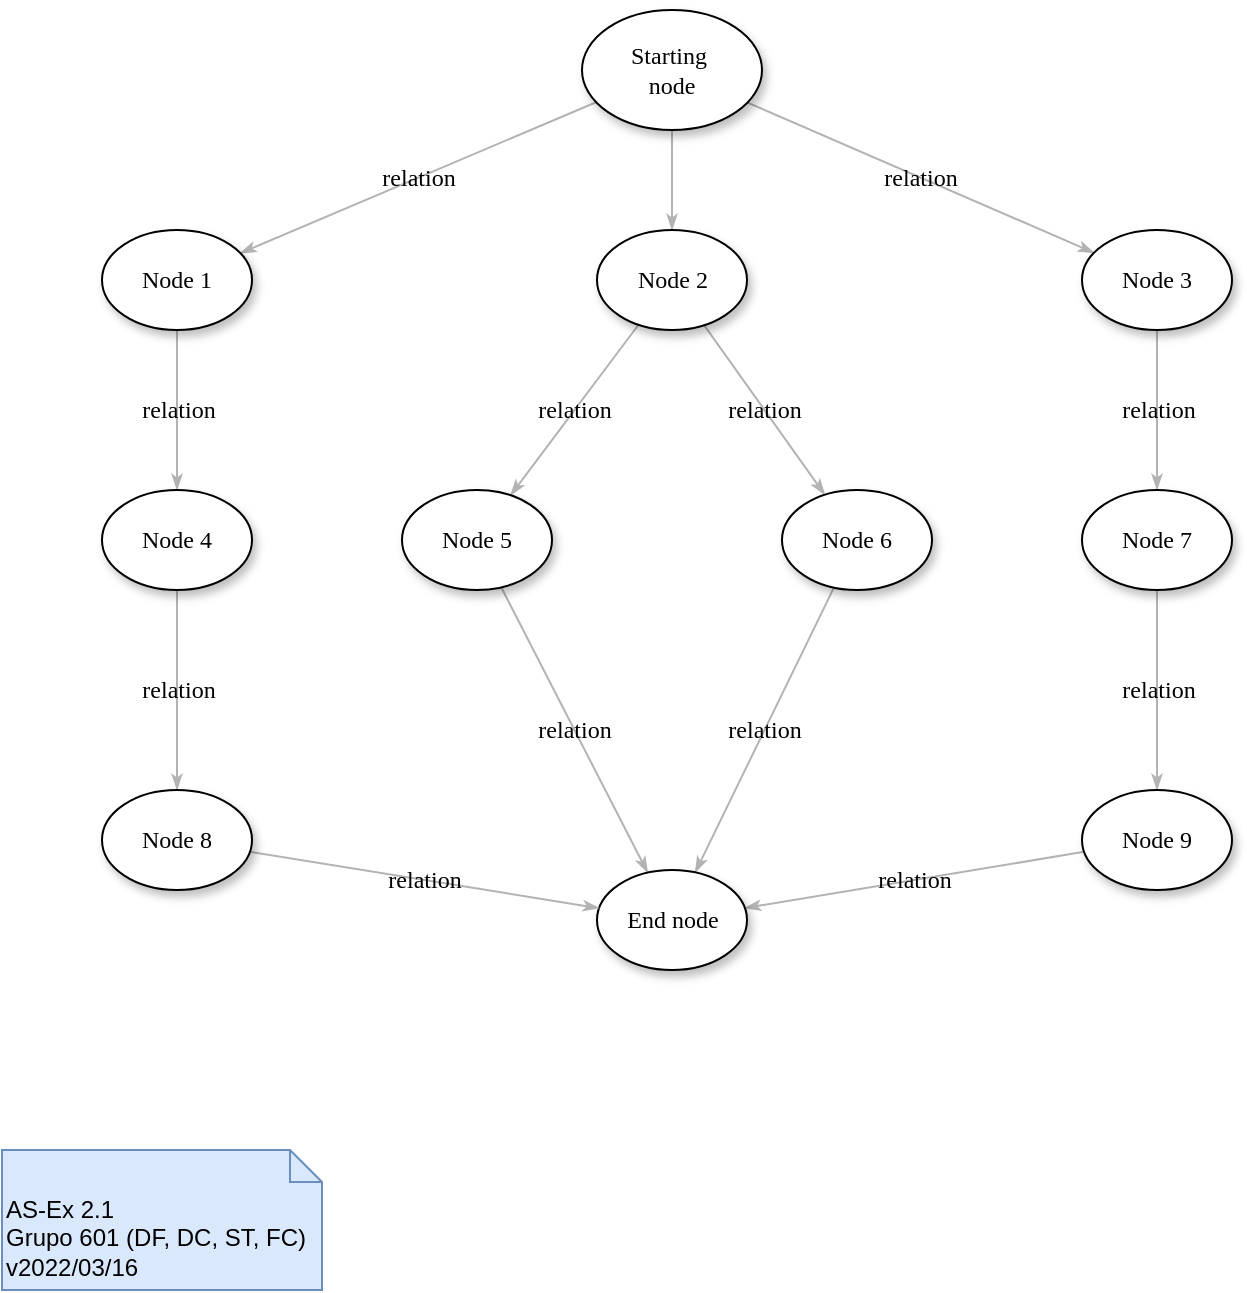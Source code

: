 <mxfile version="16.5.1" type="device" pages="3"><diagram name="2.1" id="42789a77-a242-8287-6e28-9cd8cfd52e62"><mxGraphModel dx="1102" dy="857" grid="1" gridSize="10" guides="1" tooltips="1" connect="1" arrows="1" fold="1" page="1" pageScale="1" pageWidth="1100" pageHeight="850" background="none" math="0" shadow="0"><root><mxCell id="0"/><mxCell id="1" parent="0"/><mxCell id="1ea317790d2ca983-12" style="edgeStyle=none;rounded=1;html=1;labelBackgroundColor=none;startArrow=none;startFill=0;startSize=5;endArrow=classicThin;endFill=1;endSize=5;jettySize=auto;orthogonalLoop=1;strokeColor=#B3B3B3;strokeWidth=1;fontFamily=Verdana;fontSize=12" parent="1" source="1ea317790d2ca983-1" target="1ea317790d2ca983-2" edge="1"><mxGeometry relative="1" as="geometry"/></mxCell><mxCell id="1ea317790d2ca983-13" value="relation" style="edgeStyle=none;rounded=1;html=1;labelBackgroundColor=none;startArrow=none;startFill=0;startSize=5;endArrow=classicThin;endFill=1;endSize=5;jettySize=auto;orthogonalLoop=1;strokeColor=#B3B3B3;strokeWidth=1;fontFamily=Verdana;fontSize=12" parent="1" source="1ea317790d2ca983-1" target="1ea317790d2ca983-9" edge="1"><mxGeometry relative="1" as="geometry"/></mxCell><mxCell id="1ea317790d2ca983-14" value="relation" style="edgeStyle=none;rounded=1;html=1;labelBackgroundColor=none;startArrow=none;startFill=0;startSize=5;endArrow=classicThin;endFill=1;endSize=5;jettySize=auto;orthogonalLoop=1;strokeColor=#B3B3B3;strokeWidth=1;fontFamily=Verdana;fontSize=12" parent="1" source="1ea317790d2ca983-1" target="1ea317790d2ca983-3" edge="1"><mxGeometry relative="1" as="geometry"/></mxCell><mxCell id="1ea317790d2ca983-1" value="Starting&amp;nbsp;&lt;div&gt;node&lt;/div&gt;" style="ellipse;whiteSpace=wrap;html=1;rounded=0;shadow=1;comic=0;labelBackgroundColor=none;strokeWidth=1;fontFamily=Verdana;fontSize=12;align=center;" parent="1" vertex="1"><mxGeometry x="450" y="80" width="90" height="60" as="geometry"/></mxCell><mxCell id="1ea317790d2ca983-21" value="relation" style="edgeStyle=none;rounded=1;html=1;labelBackgroundColor=none;startArrow=none;startFill=0;startSize=5;endArrow=classicThin;endFill=1;endSize=5;jettySize=auto;orthogonalLoop=1;strokeColor=#B3B3B3;strokeWidth=1;fontFamily=Verdana;fontSize=12" parent="1" source="1ea317790d2ca983-2" target="1ea317790d2ca983-7" edge="1"><mxGeometry relative="1" as="geometry"/></mxCell><mxCell id="1ea317790d2ca983-22" value="relation" style="edgeStyle=none;rounded=1;html=1;labelBackgroundColor=none;startArrow=none;startFill=0;startSize=5;endArrow=classicThin;endFill=1;endSize=5;jettySize=auto;orthogonalLoop=1;strokeColor=#B3B3B3;strokeWidth=1;fontFamily=Verdana;fontSize=12" parent="1" source="1ea317790d2ca983-2" target="1ea317790d2ca983-6" edge="1"><mxGeometry relative="1" as="geometry"/></mxCell><mxCell id="1ea317790d2ca983-2" value="&lt;span&gt;Node 2&lt;/span&gt;" style="ellipse;whiteSpace=wrap;html=1;rounded=0;shadow=1;comic=0;labelBackgroundColor=none;strokeWidth=1;fontFamily=Verdana;fontSize=12;align=center;" parent="1" vertex="1"><mxGeometry x="457.5" y="190" width="75" height="50" as="geometry"/></mxCell><mxCell id="1ea317790d2ca983-15" value="relation" style="edgeStyle=none;rounded=1;html=1;labelBackgroundColor=none;startArrow=none;startFill=0;startSize=5;endArrow=classicThin;endFill=1;endSize=5;jettySize=auto;orthogonalLoop=1;strokeColor=#B3B3B3;strokeWidth=1;fontFamily=Verdana;fontSize=12" parent="1" source="1ea317790d2ca983-3" target="1ea317790d2ca983-4" edge="1"><mxGeometry relative="1" as="geometry"/></mxCell><mxCell id="1ea317790d2ca983-3" value="&lt;span&gt;Node 3&lt;/span&gt;" style="ellipse;whiteSpace=wrap;html=1;rounded=0;shadow=1;comic=0;labelBackgroundColor=none;strokeWidth=1;fontFamily=Verdana;fontSize=12;align=center;" parent="1" vertex="1"><mxGeometry x="700" y="190" width="75" height="50" as="geometry"/></mxCell><mxCell id="1ea317790d2ca983-16" value="relation" style="edgeStyle=none;rounded=1;html=1;labelBackgroundColor=none;startArrow=none;startFill=0;startSize=5;endArrow=classicThin;endFill=1;endSize=5;jettySize=auto;orthogonalLoop=1;strokeColor=#B3B3B3;strokeWidth=1;fontFamily=Verdana;fontSize=12" parent="1" source="1ea317790d2ca983-4" target="1ea317790d2ca983-5" edge="1"><mxGeometry relative="1" as="geometry"/></mxCell><mxCell id="1ea317790d2ca983-4" value="&lt;span&gt;Node 7&lt;/span&gt;" style="ellipse;whiteSpace=wrap;html=1;rounded=0;shadow=1;comic=0;labelBackgroundColor=none;strokeWidth=1;fontFamily=Verdana;fontSize=12;align=center;" parent="1" vertex="1"><mxGeometry x="700" y="320" width="75" height="50" as="geometry"/></mxCell><mxCell id="1ea317790d2ca983-17" value="relation" style="edgeStyle=none;rounded=1;html=1;labelBackgroundColor=none;startArrow=none;startFill=0;startSize=5;endArrow=classicThin;endFill=1;endSize=5;jettySize=auto;orthogonalLoop=1;strokeColor=#B3B3B3;strokeWidth=1;fontFamily=Verdana;fontSize=12" parent="1" source="1ea317790d2ca983-5" target="1ea317790d2ca983-8" edge="1"><mxGeometry relative="1" as="geometry"/></mxCell><mxCell id="1ea317790d2ca983-5" value="&lt;span&gt;Node 9&lt;/span&gt;" style="ellipse;whiteSpace=wrap;html=1;rounded=0;shadow=1;comic=0;labelBackgroundColor=none;strokeWidth=1;fontFamily=Verdana;fontSize=12;align=center;" parent="1" vertex="1"><mxGeometry x="700" y="470" width="75" height="50" as="geometry"/></mxCell><mxCell id="1ea317790d2ca983-23" value="relation" style="edgeStyle=none;rounded=1;html=1;labelBackgroundColor=none;startArrow=none;startFill=0;startSize=5;endArrow=classicThin;endFill=1;endSize=5;jettySize=auto;orthogonalLoop=1;strokeColor=#B3B3B3;strokeWidth=1;fontFamily=Verdana;fontSize=12" parent="1" source="1ea317790d2ca983-6" target="1ea317790d2ca983-8" edge="1"><mxGeometry relative="1" as="geometry"/></mxCell><mxCell id="1ea317790d2ca983-6" value="&lt;span&gt;Node 6&lt;/span&gt;" style="ellipse;whiteSpace=wrap;html=1;rounded=0;shadow=1;comic=0;labelBackgroundColor=none;strokeWidth=1;fontFamily=Verdana;fontSize=12;align=center;" parent="1" vertex="1"><mxGeometry x="550" y="320" width="75" height="50" as="geometry"/></mxCell><mxCell id="1ea317790d2ca983-24" value="relation" style="edgeStyle=none;rounded=1;html=1;labelBackgroundColor=none;startArrow=none;startFill=0;startSize=5;endArrow=classicThin;endFill=1;endSize=5;jettySize=auto;orthogonalLoop=1;strokeColor=#B3B3B3;strokeWidth=1;fontFamily=Verdana;fontSize=12" parent="1" source="1ea317790d2ca983-7" target="1ea317790d2ca983-8" edge="1"><mxGeometry relative="1" as="geometry"/></mxCell><mxCell id="1ea317790d2ca983-7" value="&lt;span&gt;Node 5&lt;/span&gt;" style="ellipse;whiteSpace=wrap;html=1;rounded=0;shadow=1;comic=0;labelBackgroundColor=none;strokeWidth=1;fontFamily=Verdana;fontSize=12;align=center;" parent="1" vertex="1"><mxGeometry x="360" y="320" width="75" height="50" as="geometry"/></mxCell><mxCell id="1ea317790d2ca983-8" value="End node" style="ellipse;whiteSpace=wrap;html=1;rounded=0;shadow=1;comic=0;labelBackgroundColor=none;strokeWidth=1;fontFamily=Verdana;fontSize=12;align=center;" parent="1" vertex="1"><mxGeometry x="457.5" y="510" width="75" height="50" as="geometry"/></mxCell><mxCell id="1ea317790d2ca983-19" value="relation" style="edgeStyle=none;rounded=1;html=1;labelBackgroundColor=none;startArrow=none;startFill=0;startSize=5;endArrow=classicThin;endFill=1;endSize=5;jettySize=auto;orthogonalLoop=1;strokeColor=#B3B3B3;strokeWidth=1;fontFamily=Verdana;fontSize=12" parent="1" source="1ea317790d2ca983-9" target="1ea317790d2ca983-10" edge="1"><mxGeometry relative="1" as="geometry"/></mxCell><mxCell id="1ea317790d2ca983-9" value="Node 1" style="ellipse;whiteSpace=wrap;html=1;rounded=0;shadow=1;comic=0;labelBackgroundColor=none;strokeWidth=1;fontFamily=Verdana;fontSize=12;align=center;" parent="1" vertex="1"><mxGeometry x="210" y="190" width="75" height="50" as="geometry"/></mxCell><mxCell id="1ea317790d2ca983-20" value="relation" style="edgeStyle=none;rounded=1;html=1;labelBackgroundColor=none;startArrow=none;startFill=0;startSize=5;endArrow=classicThin;endFill=1;endSize=5;jettySize=auto;orthogonalLoop=1;strokeColor=#B3B3B3;strokeWidth=1;fontFamily=Verdana;fontSize=12" parent="1" source="1ea317790d2ca983-10" target="1ea317790d2ca983-11" edge="1"><mxGeometry relative="1" as="geometry"/></mxCell><mxCell id="1ea317790d2ca983-10" value="&lt;span&gt;Node 4&lt;/span&gt;" style="ellipse;whiteSpace=wrap;html=1;rounded=0;shadow=1;comic=0;labelBackgroundColor=none;strokeWidth=1;fontFamily=Verdana;fontSize=12;align=center;" parent="1" vertex="1"><mxGeometry x="210" y="320" width="75" height="50" as="geometry"/></mxCell><mxCell id="1ea317790d2ca983-18" value="relation" style="edgeStyle=none;rounded=1;html=1;labelBackgroundColor=none;startArrow=none;startFill=0;startSize=5;endArrow=classicThin;endFill=1;endSize=5;jettySize=auto;orthogonalLoop=1;strokeColor=#B3B3B3;strokeWidth=1;fontFamily=Verdana;fontSize=12" parent="1" source="1ea317790d2ca983-11" target="1ea317790d2ca983-8" edge="1"><mxGeometry relative="1" as="geometry"/></mxCell><mxCell id="1ea317790d2ca983-11" value="&lt;span&gt;Node 8&lt;/span&gt;" style="ellipse;whiteSpace=wrap;html=1;rounded=0;shadow=1;comic=0;labelBackgroundColor=none;strokeWidth=1;fontFamily=Verdana;fontSize=12;align=center;" parent="1" vertex="1"><mxGeometry x="210" y="470" width="75" height="50" as="geometry"/></mxCell><mxCell id="-Df0KSC2-aNRjbTyQQA4-1" value="AS-Ex 2.1&lt;br&gt;Grupo 601 (DF, DC, ST, FC)&lt;br&gt;v2022/03/16" style="shape=note2;boundedLbl=1;whiteSpace=wrap;html=1;size=16;verticalAlign=top;align=left;fillColor=#dae8fc;strokeColor=#6c8ebf;" parent="1" vertex="1"><mxGeometry x="160" y="650" width="160" height="70" as="geometry"/></mxCell></root></mxGraphModel></diagram><diagram id="SpPVW2sr4TWM_8CQ1U0E" name="2.4a"><mxGraphModel dx="1102" dy="857" grid="1" gridSize="10" guides="1" tooltips="1" connect="1" arrows="1" fold="1" page="1" pageScale="1" pageWidth="827" pageHeight="1169" math="0" shadow="0"><root><mxCell id="EQ9TIiVjL-EjcjKF3-ac-0"/><mxCell id="EQ9TIiVjL-EjcjKF3-ac-1" parent="EQ9TIiVjL-EjcjKF3-ac-0"/><mxCell id="oh3iwlaPNgHVeUFTUzjj-0" value="SISO" style="rounded=0;whiteSpace=wrap;html=1;verticalAlign=top;fillColor=#fff2cc;strokeColor=#d6b656;" parent="EQ9TIiVjL-EjcjKF3-ac-1" vertex="1"><mxGeometry x="450" y="30" width="350" height="570" as="geometry"/></mxCell><mxCell id="XFsBDuKTCRxLbkNxndIu-7" style="rounded=0;orthogonalLoop=1;jettySize=auto;html=1;exitX=0.5;exitY=0.5;exitDx=0;exitDy=0;exitPerimeter=0;entryX=0;entryY=0.5;entryDx=0;entryDy=0;labelBackgroundColor=none;fontSize=12;startArrow=none;startFill=0;endArrow=none;endFill=0;strokeColor=#000000;" parent="EQ9TIiVjL-EjcjKF3-ac-1" source="oh3iwlaPNgHVeUFTUzjj-7" target="oh3iwlaPNgHVeUFTUzjj-31" edge="1"><mxGeometry relative="1" as="geometry"/></mxCell><mxCell id="oh3iwlaPNgHVeUFTUzjj-7" value="MA" style="shape=umlActor;verticalLabelPosition=bottom;verticalAlign=top;html=1;outlineConnect=0;" parent="EQ9TIiVjL-EjcjKF3-ac-1" vertex="1"><mxGeometry x="190" y="155" width="30" height="60" as="geometry"/></mxCell><mxCell id="XFsBDuKTCRxLbkNxndIu-23" style="edgeStyle=none;rounded=0;orthogonalLoop=1;jettySize=auto;html=1;exitX=0.5;exitY=0.5;exitDx=0;exitDy=0;exitPerimeter=0;entryX=0;entryY=1;entryDx=0;entryDy=0;labelBackgroundColor=none;fontSize=12;startArrow=none;startFill=0;endArrow=none;endFill=0;" parent="EQ9TIiVjL-EjcjKF3-ac-1" source="oh3iwlaPNgHVeUFTUzjj-11" target="XFsBDuKTCRxLbkNxndIu-20" edge="1"><mxGeometry relative="1" as="geometry"/></mxCell><mxCell id="XFsBDuKTCRxLbkNxndIu-26" style="edgeStyle=none;rounded=0;orthogonalLoop=1;jettySize=auto;html=1;exitX=0.5;exitY=0.5;exitDx=0;exitDy=0;exitPerimeter=0;entryX=0;entryY=1;entryDx=0;entryDy=0;labelBackgroundColor=none;fontSize=12;startArrow=none;startFill=0;endArrow=none;endFill=0;strokeColor=#000000;" parent="EQ9TIiVjL-EjcjKF3-ac-1" source="oh3iwlaPNgHVeUFTUzjj-11" target="XFsBDuKTCRxLbkNxndIu-25" edge="1"><mxGeometry relative="1" as="geometry"/></mxCell><mxCell id="6Me_aOQtANVQTBIN_foi-4" style="edgeStyle=none;rounded=0;orthogonalLoop=1;jettySize=auto;html=1;exitX=0.5;exitY=0.5;exitDx=0;exitDy=0;exitPerimeter=0;entryX=0;entryY=0.5;entryDx=0;entryDy=0;labelBackgroundColor=none;fontSize=12;startArrow=none;startFill=0;endArrow=none;endFill=0;strokeColor=#000000;" parent="EQ9TIiVjL-EjcjKF3-ac-1" source="oh3iwlaPNgHVeUFTUzjj-11" target="6Me_aOQtANVQTBIN_foi-3" edge="1"><mxGeometry relative="1" as="geometry"/></mxCell><mxCell id="oh3iwlaPNgHVeUFTUzjj-11" value="MD" style="shape=umlActor;verticalLabelPosition=bottom;verticalAlign=top;html=1;outlineConnect=0;" parent="EQ9TIiVjL-EjcjKF3-ac-1" vertex="1"><mxGeometry x="190" y="445" width="30" height="60" as="geometry"/></mxCell><mxCell id="XFsBDuKTCRxLbkNxndIu-8" style="rounded=0;orthogonalLoop=1;jettySize=auto;html=1;exitX=0.5;exitY=0.5;exitDx=0;exitDy=0;exitPerimeter=0;entryX=0;entryY=1;entryDx=0;entryDy=0;labelBackgroundColor=none;fontSize=12;startArrow=none;startFill=0;endArrow=none;endFill=0;" parent="EQ9TIiVjL-EjcjKF3-ac-1" source="oh3iwlaPNgHVeUFTUzjj-21" target="oh3iwlaPNgHVeUFTUzjj-31" edge="1"><mxGeometry relative="1" as="geometry"/></mxCell><mxCell id="XFsBDuKTCRxLbkNxndIu-18" style="edgeStyle=none;rounded=0;orthogonalLoop=1;jettySize=auto;html=1;exitX=0.5;exitY=0.5;exitDx=0;exitDy=0;exitPerimeter=0;entryX=0;entryY=0.5;entryDx=0;entryDy=0;labelBackgroundColor=none;fontSize=12;startArrow=none;startFill=0;endArrow=none;endFill=0;" parent="EQ9TIiVjL-EjcjKF3-ac-1" source="oh3iwlaPNgHVeUFTUzjj-21" target="XFsBDuKTCRxLbkNxndIu-16" edge="1"><mxGeometry relative="1" as="geometry"/></mxCell><mxCell id="XFsBDuKTCRxLbkNxndIu-21" style="rounded=0;orthogonalLoop=1;jettySize=auto;html=1;exitX=0.5;exitY=0.5;exitDx=0;exitDy=0;exitPerimeter=0;entryX=0;entryY=0;entryDx=0;entryDy=0;labelBackgroundColor=none;fontSize=12;startArrow=none;startFill=0;endArrow=none;endFill=0;" parent="EQ9TIiVjL-EjcjKF3-ac-1" source="oh3iwlaPNgHVeUFTUzjj-21" target="XFsBDuKTCRxLbkNxndIu-20" edge="1"><mxGeometry relative="1" as="geometry"/></mxCell><mxCell id="oh3iwlaPNgHVeUFTUzjj-21" value="Utente" style="shape=umlActor;verticalLabelPosition=bottom;verticalAlign=top;html=1;outlineConnect=0;" parent="EQ9TIiVjL-EjcjKF3-ac-1" vertex="1"><mxGeometry x="190" y="245" width="30" height="60" as="geometry"/></mxCell><mxCell id="2UTvqfAWBgX_vt3_qM8--0" style="edgeStyle=none;rounded=0;orthogonalLoop=1;jettySize=auto;html=1;exitX=0.5;exitY=0.5;exitDx=0;exitDy=0;exitPerimeter=0;entryX=0;entryY=0.5;entryDx=0;entryDy=0;labelBackgroundColor=none;fontSize=10;startArrow=none;startFill=0;endArrow=none;endFill=0;strokeColor=#000000;" parent="EQ9TIiVjL-EjcjKF3-ac-1" source="oh3iwlaPNgHVeUFTUzjj-26" target="oh3iwlaPNgHVeUFTUzjj-39" edge="1"><mxGeometry relative="1" as="geometry"/></mxCell><mxCell id="oh3iwlaPNgHVeUFTUzjj-26" value="Medical&lt;br&gt;Software" style="shape=umlActor;verticalLabelPosition=bottom;verticalAlign=top;html=1;outlineConnect=0;" parent="EQ9TIiVjL-EjcjKF3-ac-1" vertex="1"><mxGeometry x="190" y="45" width="30" height="60" as="geometry"/></mxCell><mxCell id="oh3iwlaPNgHVeUFTUzjj-31" value="Consulta para CD" style="ellipse;whiteSpace=wrap;html=1;" parent="EQ9TIiVjL-EjcjKF3-ac-1" vertex="1"><mxGeometry x="302" y="56.25" width="111.5" height="48.75" as="geometry"/></mxCell><mxCell id="oh3iwlaPNgHVeUFTUzjj-39" value="Emissão" style="ellipse;whiteSpace=wrap;html=1;fontSize=12;" parent="EQ9TIiVjL-EjcjKF3-ac-1" vertex="1"><mxGeometry x="500" y="155" width="90" height="40" as="geometry"/></mxCell><mxCell id="XFsBDuKTCRxLbkNxndIu-19" style="edgeStyle=none;rounded=0;orthogonalLoop=1;jettySize=auto;html=1;exitX=0.5;exitY=0.5;exitDx=0;exitDy=0;exitPerimeter=0;entryX=0;entryY=1;entryDx=0;entryDy=0;labelBackgroundColor=none;fontSize=12;startArrow=none;startFill=0;endArrow=none;endFill=0;" parent="EQ9TIiVjL-EjcjKF3-ac-1" source="oh3iwlaPNgHVeUFTUzjj-40" target="XFsBDuKTCRxLbkNxndIu-16" edge="1"><mxGeometry relative="1" as="geometry"/></mxCell><mxCell id="oh3iwlaPNgHVeUFTUzjj-40" value="Administrativo" style="shape=umlActor;verticalLabelPosition=bottom;verticalAlign=top;html=1;outlineConnect=0;fontSize=12;" parent="EQ9TIiVjL-EjcjKF3-ac-1" vertex="1"><mxGeometry x="190" y="345" width="30" height="60" as="geometry"/></mxCell><mxCell id="XFsBDuKTCRxLbkNxndIu-10" value="«extend»" style="endArrow=open;dashed=1;html=1;rounded=0;labelBackgroundColor=none;fontSize=12;entryX=1;entryY=1;entryDx=0;entryDy=0;endFill=0;exitX=0.5;exitY=0;exitDx=0;exitDy=0;" parent="EQ9TIiVjL-EjcjKF3-ac-1" source="oh3iwlaPNgHVeUFTUzjj-39" target="oh3iwlaPNgHVeUFTUzjj-31" edge="1"><mxGeometry x="0.143" width="50" height="50" relative="1" as="geometry"><mxPoint x="500" y="190" as="sourcePoint"/><mxPoint x="537.764" y="127.423" as="targetPoint"/><mxPoint as="offset"/></mxGeometry></mxCell><mxCell id="XFsBDuKTCRxLbkNxndIu-12" value="«extend»" style="edgeStyle=none;rounded=0;orthogonalLoop=1;jettySize=auto;html=1;exitX=0;exitY=0.5;exitDx=0;exitDy=0;entryX=1;entryY=0.5;entryDx=0;entryDy=0;labelBackgroundColor=none;fontSize=12;startArrow=none;startFill=0;endArrow=open;endFill=0;dashed=1;" parent="EQ9TIiVjL-EjcjKF3-ac-1" source="XFsBDuKTCRxLbkNxndIu-11" target="oh3iwlaPNgHVeUFTUzjj-31" edge="1"><mxGeometry relative="1" as="geometry"/></mxCell><mxCell id="XFsBDuKTCRxLbkNxndIu-11" value="Cancelamento" style="ellipse;whiteSpace=wrap;html=1;fontSize=12;" parent="EQ9TIiVjL-EjcjKF3-ac-1" vertex="1"><mxGeometry x="681.13" y="60.63" width="90" height="40" as="geometry"/></mxCell><mxCell id="XFsBDuKTCRxLbkNxndIu-17" value="«include»" style="edgeStyle=none;rounded=0;orthogonalLoop=1;jettySize=auto;html=1;exitX=0;exitY=0;exitDx=0;exitDy=0;entryX=1;entryY=1;entryDx=0;entryDy=0;dashed=1;labelBackgroundColor=none;fontSize=12;startArrow=none;startFill=0;endArrow=open;endFill=0;" parent="EQ9TIiVjL-EjcjKF3-ac-1" source="XFsBDuKTCRxLbkNxndIu-16" target="oh3iwlaPNgHVeUFTUzjj-39" edge="1"><mxGeometry relative="1" as="geometry"><mxPoint as="offset"/></mxGeometry></mxCell><mxCell id="XFsBDuKTCRxLbkNxndIu-16" value="Levantamento CD" style="ellipse;whiteSpace=wrap;html=1;fontSize=12;" parent="EQ9TIiVjL-EjcjKF3-ac-1" vertex="1"><mxGeometry x="673.01" y="195" width="109" height="50" as="geometry"/></mxCell><mxCell id="XFsBDuKTCRxLbkNxndIu-20" value="Agendamento&lt;br&gt;da consulta" style="ellipse;whiteSpace=wrap;html=1;fontSize=12;" parent="EQ9TIiVjL-EjcjKF3-ac-1" vertex="1"><mxGeometry x="489.5" y="295" width="111" height="50" as="geometry"/></mxCell><mxCell id="XFsBDuKTCRxLbkNxndIu-25" value="Pesquisa do CD&lt;br&gt;do utente" style="ellipse;whiteSpace=wrap;html=1;fontSize=12;" parent="EQ9TIiVjL-EjcjKF3-ac-1" vertex="1"><mxGeometry x="670.63" y="305" width="111" height="50" as="geometry"/></mxCell><mxCell id="6Me_aOQtANVQTBIN_foi-0" value="Planeamento de tratamento e registo de diagnóstico" style="ellipse;whiteSpace=wrap;html=1;fontSize=12;" parent="EQ9TIiVjL-EjcjKF3-ac-1" vertex="1"><mxGeometry x="665.01" y="445" width="125" height="70" as="geometry"/></mxCell><mxCell id="6Me_aOQtANVQTBIN_foi-2" value="Tratamento" style="ellipse;whiteSpace=wrap;html=1;fontSize=12;" parent="EQ9TIiVjL-EjcjKF3-ac-1" vertex="1"><mxGeometry x="682.5" y="380" width="92.75" height="40" as="geometry"/></mxCell><mxCell id="6Me_aOQtANVQTBIN_foi-5" value="«include»" style="edgeStyle=none;rounded=0;orthogonalLoop=1;jettySize=auto;html=1;exitX=1;exitY=0;exitDx=0;exitDy=0;entryX=0;entryY=0.5;entryDx=0;entryDy=0;labelBackgroundColor=none;fontSize=12;startArrow=none;startFill=0;endArrow=open;endFill=0;strokeColor=#000000;dashed=1;" parent="EQ9TIiVjL-EjcjKF3-ac-1" source="6Me_aOQtANVQTBIN_foi-3" target="6Me_aOQtANVQTBIN_foi-2" edge="1"><mxGeometry relative="1" as="geometry"/></mxCell><mxCell id="6Me_aOQtANVQTBIN_foi-6" value="«include»" style="edgeStyle=none;rounded=0;orthogonalLoop=1;jettySize=auto;html=1;exitX=1;exitY=1;exitDx=0;exitDy=0;entryX=0;entryY=0.5;entryDx=0;entryDy=0;dashed=1;labelBackgroundColor=none;fontSize=12;startArrow=none;startFill=0;endArrow=open;endFill=0;strokeColor=#000000;" parent="EQ9TIiVjL-EjcjKF3-ac-1" source="6Me_aOQtANVQTBIN_foi-3" target="6Me_aOQtANVQTBIN_foi-0" edge="1"><mxGeometry relative="1" as="geometry"/></mxCell><mxCell id="6Me_aOQtANVQTBIN_foi-3" value="Consulta do CD" style="ellipse;whiteSpace=wrap;html=1;fontSize=12;" parent="EQ9TIiVjL-EjcjKF3-ac-1" vertex="1"><mxGeometry x="493.5" y="410" width="103" height="50" as="geometry"/></mxCell><mxCell id="6Me_aOQtANVQTBIN_foi-8" value="«include»" style="edgeStyle=none;rounded=0;orthogonalLoop=1;jettySize=auto;html=1;exitX=0.5;exitY=0;exitDx=0;exitDy=0;entryX=0.5;entryY=1;entryDx=0;entryDy=0;dashed=1;labelBackgroundColor=none;fontSize=12;startArrow=none;startFill=0;endArrow=open;endFill=0;strokeColor=#000000;" parent="EQ9TIiVjL-EjcjKF3-ac-1" source="6Me_aOQtANVQTBIN_foi-7" target="6Me_aOQtANVQTBIN_foi-3" edge="1"><mxGeometry relative="1" as="geometry"/></mxCell><mxCell id="6Me_aOQtANVQTBIN_foi-7" value="Registo de tratamentos" style="ellipse;whiteSpace=wrap;html=1;fontSize=12;" parent="EQ9TIiVjL-EjcjKF3-ac-1" vertex="1"><mxGeometry x="500" y="545" width="90" height="40" as="geometry"/></mxCell><mxCell id="6Me_aOQtANVQTBIN_foi-10" value="«extend»" style="edgeStyle=none;rounded=0;orthogonalLoop=1;jettySize=auto;html=1;exitX=0.5;exitY=0;exitDx=0;exitDy=0;entryX=0.5;entryY=1;entryDx=0;entryDy=0;dashed=1;labelBackgroundColor=none;fontSize=12;startArrow=none;startFill=0;endArrow=open;endFill=0;strokeColor=#000000;" parent="EQ9TIiVjL-EjcjKF3-ac-1" source="6Me_aOQtANVQTBIN_foi-9" target="6Me_aOQtANVQTBIN_foi-0" edge="1"><mxGeometry relative="1" as="geometry"/></mxCell><mxCell id="6Me_aOQtANVQTBIN_foi-9" value="Remarcação" style="ellipse;whiteSpace=wrap;html=1;fontSize=12;" parent="EQ9TIiVjL-EjcjKF3-ac-1" vertex="1"><mxGeometry x="681.13" y="547.5" width="90" height="35" as="geometry"/></mxCell><mxCell id="StT82ZxbXADgj2u9OATT-0" value="&lt;font style=&quot;font-size: 10px&quot;&gt;AS-Ex 2.4a&lt;br&gt;Grupo 601 (DF, DC, ST, FC)&lt;br&gt;v2022/03/16&lt;/font&gt;" style="shape=note2;boundedLbl=1;whiteSpace=wrap;html=1;size=16;verticalAlign=top;align=left;fillColor=#dae8fc;strokeColor=#6c8ebf;" parent="EQ9TIiVjL-EjcjKF3-ac-1" vertex="1"><mxGeometry x="270" y="530" width="131" height="70" as="geometry"/></mxCell></root></mxGraphModel></diagram><diagram id="ZsFzrZRKvcCUiVielLdD" name="2.2"><mxGraphModel dx="1102" dy="857" grid="1" gridSize="10" guides="1" tooltips="1" connect="1" arrows="1" fold="1" page="1" pageScale="1" pageWidth="827" pageHeight="1169" math="0" shadow="0"><root><mxCell id="UP4Yo3OlhMsA4k1Xq-gb-0"/><mxCell id="UP4Yo3OlhMsA4k1Xq-gb-1" parent="UP4Yo3OlhMsA4k1Xq-gb-0"/><mxCell id="fTTnVbKSQJcYZ6omNdEf-8" value="" style="rounded=0;whiteSpace=wrap;html=1;" parent="UP4Yo3OlhMsA4k1Xq-gb-1" vertex="1"><mxGeometry x="255" y="60" width="390" height="680" as="geometry"/></mxCell><mxCell id="UP4Yo3OlhMsA4k1Xq-gb-5" value="&lt;div&gt;MOODLE&lt;/div&gt;" style="text;html=1;strokeColor=none;fillColor=none;align=center;verticalAlign=middle;whiteSpace=wrap;rounded=0;" parent="UP4Yo3OlhMsA4k1Xq-gb-1" vertex="1"><mxGeometry x="398" y="60" width="104" height="60" as="geometry"/></mxCell><mxCell id="UP4Yo3OlhMsA4k1Xq-gb-18" value="" style="edgeStyle=orthogonalEdgeStyle;rounded=0;orthogonalLoop=1;jettySize=auto;html=1;endArrow=block;endFill=0;exitX=0;exitY=0.333;exitDx=0;exitDy=0;exitPerimeter=0;" parent="UP4Yo3OlhMsA4k1Xq-gb-1" source="UP4Yo3OlhMsA4k1Xq-gb-6" target="UP4Yo3OlhMsA4k1Xq-gb-14" edge="1"><mxGeometry relative="1" as="geometry"><mxPoint x="70" y="190.0" as="targetPoint"/><Array as="points"><mxPoint x="35" y="110"/></Array></mxGeometry></mxCell><mxCell id="UP4Yo3OlhMsA4k1Xq-gb-6" value="&lt;div&gt;ESTUDANTE&lt;/div&gt;&lt;div&gt;&lt;br&gt;&lt;/div&gt;" style="shape=umlActor;verticalLabelPosition=bottom;verticalAlign=top;html=1;outlineConnect=0;" parent="UP4Yo3OlhMsA4k1Xq-gb-1" vertex="1"><mxGeometry x="70" y="90" width="30" height="60" as="geometry"/></mxCell><mxCell id="UP4Yo3OlhMsA4k1Xq-gb-19" value="" style="edgeStyle=orthogonalEdgeStyle;rounded=0;orthogonalLoop=1;jettySize=auto;html=1;endArrow=block;endFill=0;entryX=0.75;entryY=0.1;entryDx=0;entryDy=0;entryPerimeter=0;" parent="UP4Yo3OlhMsA4k1Xq-gb-1" source="UP4Yo3OlhMsA4k1Xq-gb-7" target="UP4Yo3OlhMsA4k1Xq-gb-14" edge="1"><mxGeometry relative="1" as="geometry"><Array as="points"><mxPoint x="60" y="230"/><mxPoint x="60" y="336"/></Array></mxGeometry></mxCell><mxCell id="UP4Yo3OlhMsA4k1Xq-gb-7" value="&lt;div&gt;PROFESSOR&lt;/div&gt;&lt;div&gt;&lt;br&gt;&lt;/div&gt;" style="shape=umlActor;verticalLabelPosition=bottom;verticalAlign=top;html=1;outlineConnect=0;" parent="UP4Yo3OlhMsA4k1Xq-gb-1" vertex="1"><mxGeometry x="90" y="200" width="30" height="60" as="geometry"/></mxCell><mxCell id="UP4Yo3OlhMsA4k1Xq-gb-21" value="" style="edgeStyle=orthogonalEdgeStyle;rounded=0;orthogonalLoop=1;jettySize=auto;html=1;entryX=0.667;entryY=0.667;entryDx=0;entryDy=0;entryPerimeter=0;endArrow=block;endFill=0;" parent="UP4Yo3OlhMsA4k1Xq-gb-1" source="UP4Yo3OlhMsA4k1Xq-gb-8" target="UP4Yo3OlhMsA4k1Xq-gb-14" edge="1"><mxGeometry relative="1" as="geometry"><mxPoint x="60" y="370" as="targetPoint"/><Array as="points"><mxPoint x="100" y="440"/><mxPoint x="100" y="370"/></Array></mxGeometry></mxCell><mxCell id="UP4Yo3OlhMsA4k1Xq-gb-8" value="&lt;div&gt;ADMIN&lt;/div&gt;&lt;div&gt;&lt;br&gt;&lt;/div&gt;&lt;div&gt;&lt;br&gt;&lt;/div&gt;" style="shape=umlActor;verticalLabelPosition=bottom;verticalAlign=top;html=1;outlineConnect=0;" parent="UP4Yo3OlhMsA4k1Xq-gb-1" vertex="1"><mxGeometry x="150" y="410" width="30" height="60" as="geometry"/></mxCell><mxCell id="UP4Yo3OlhMsA4k1Xq-gb-14" value="&lt;div&gt;USER&lt;/div&gt;&lt;div&gt;&lt;br&gt;&lt;/div&gt;" style="shape=umlActor;verticalLabelPosition=bottom;verticalAlign=top;html=1;outlineConnect=0;" parent="UP4Yo3OlhMsA4k1Xq-gb-1" vertex="1"><mxGeometry x="20" y="330" width="30" height="60" as="geometry"/></mxCell><mxCell id="UP4Yo3OlhMsA4k1Xq-gb-23" value="" style="edgeStyle=orthogonalEdgeStyle;rounded=0;orthogonalLoop=1;jettySize=auto;html=1;entryX=1;entryY=1;entryDx=0;entryDy=0;entryPerimeter=0;endArrow=block;endFill=0;" parent="UP4Yo3OlhMsA4k1Xq-gb-1" source="UP4Yo3OlhMsA4k1Xq-gb-15" target="UP4Yo3OlhMsA4k1Xq-gb-14" edge="1"><mxGeometry relative="1" as="geometry"><mxPoint x="70" y="390" as="targetPoint"/><Array as="points"><mxPoint x="80" y="555"/><mxPoint x="80" y="390"/></Array></mxGeometry></mxCell><mxCell id="UP4Yo3OlhMsA4k1Xq-gb-15" value="&lt;div&gt;VISITANTE&lt;/div&gt;&lt;div&gt;&lt;br&gt;&lt;/div&gt;" style="shape=umlActor;verticalLabelPosition=bottom;verticalAlign=top;html=1;outlineConnect=0;" parent="UP4Yo3OlhMsA4k1Xq-gb-1" vertex="1"><mxGeometry x="70" y="680" width="30" height="60" as="geometry"/></mxCell><mxCell id="UP4Yo3OlhMsA4k1Xq-gb-26" value="&lt;div&gt;Login&lt;/div&gt;" style="ellipse;whiteSpace=wrap;html=1;" parent="UP4Yo3OlhMsA4k1Xq-gb-1" vertex="1"><mxGeometry x="294" y="100" width="120" height="80" as="geometry"/></mxCell><mxCell id="UP4Yo3OlhMsA4k1Xq-gb-27" value="&lt;div&gt;SERVICE AUTENTICATION&lt;/div&gt;&lt;div&gt;&lt;br&gt;&lt;/div&gt;&lt;div&gt;&lt;br&gt;&lt;/div&gt;" style="shape=umlActor;verticalLabelPosition=bottom;verticalAlign=top;html=1;outlineConnect=0;" parent="UP4Yo3OlhMsA4k1Xq-gb-1" vertex="1"><mxGeometry x="710" y="120" width="30" height="60" as="geometry"/></mxCell><mxCell id="UP4Yo3OlhMsA4k1Xq-gb-35" style="edgeStyle=orthogonalEdgeStyle;rounded=0;orthogonalLoop=1;jettySize=auto;html=1;exitX=0.5;exitY=1;exitDx=0;exitDy=0;endArrow=block;endFill=0;" parent="UP4Yo3OlhMsA4k1Xq-gb-1" edge="1"><mxGeometry relative="1" as="geometry"><mxPoint x="450" y="690" as="sourcePoint"/><mxPoint x="450" y="690" as="targetPoint"/></mxGeometry></mxCell><mxCell id="UP4Yo3OlhMsA4k1Xq-gb-40" value="" style="endArrow=none;html=1;rounded=0;exitX=0;exitY=0.333;exitDx=0;exitDy=0;exitPerimeter=0;entryX=1;entryY=0.5;entryDx=0;entryDy=0;" parent="UP4Yo3OlhMsA4k1Xq-gb-1" source="UP4Yo3OlhMsA4k1Xq-gb-27" target="UP4Yo3OlhMsA4k1Xq-gb-26" edge="1"><mxGeometry width="50" height="50" relative="1" as="geometry"><mxPoint x="420" y="330" as="sourcePoint"/><mxPoint x="620" y="130" as="targetPoint"/></mxGeometry></mxCell><mxCell id="UP4Yo3OlhMsA4k1Xq-gb-41" value="Chat" style="ellipse;whiteSpace=wrap;html=1;" parent="UP4Yo3OlhMsA4k1Xq-gb-1" vertex="1"><mxGeometry x="294" y="190" width="120" height="80" as="geometry"/></mxCell><mxCell id="UP4Yo3OlhMsA4k1Xq-gb-45" value="Adicionar UC" style="ellipse;whiteSpace=wrap;html=1;" parent="UP4Yo3OlhMsA4k1Xq-gb-1" vertex="1"><mxGeometry x="294" y="560" width="120" height="80" as="geometry"/></mxCell><mxCell id="UP4Yo3OlhMsA4k1Xq-gb-47" value="Criar Atividade" style="ellipse;whiteSpace=wrap;html=1;" parent="UP4Yo3OlhMsA4k1Xq-gb-1" vertex="1"><mxGeometry x="294" y="280" width="120" height="80" as="geometry"/></mxCell><mxCell id="PwPBh16QIGrt9KHHgwcV-0" value="&lt;div&gt;Ver Páginas Públicas&lt;/div&gt;" style="ellipse;whiteSpace=wrap;html=1;" parent="UP4Yo3OlhMsA4k1Xq-gb-1" vertex="1"><mxGeometry x="294" y="650" width="120" height="80" as="geometry"/></mxCell><mxCell id="PwPBh16QIGrt9KHHgwcV-4" value="Entregar Trabalho" style="ellipse;whiteSpace=wrap;html=1;" parent="UP4Yo3OlhMsA4k1Xq-gb-1" vertex="1"><mxGeometry x="510" y="290" width="80" height="50" as="geometry"/></mxCell><mxCell id="fTTnVbKSQJcYZ6omNdEf-0" value="" style="endArrow=open;html=1;rounded=0;exitX=1;exitY=0;exitDx=0;exitDy=0;entryX=0;entryY=0;entryDx=0;entryDy=0;endFill=0;dashed=1;startArrow=none;" parent="UP4Yo3OlhMsA4k1Xq-gb-1" source="UP4Yo3OlhMsA4k1Xq-gb-47" target="PwPBh16QIGrt9KHHgwcV-4" edge="1"><mxGeometry width="50" height="50" relative="1" as="geometry"><mxPoint x="430.0" y="340" as="sourcePoint"/><mxPoint x="500" y="370" as="targetPoint"/></mxGeometry></mxCell><mxCell id="fTTnVbKSQJcYZ6omNdEf-7" value="Aceder a Páginas como UC's, Notícias, Blog, Home, Dashbord " style="ellipse;whiteSpace=wrap;html=1;" parent="UP4Yo3OlhMsA4k1Xq-gb-1" vertex="1"><mxGeometry x="294" y="460" width="130" height="90" as="geometry"/></mxCell><mxCell id="fTTnVbKSQJcYZ6omNdEf-12" value="&lt;div&gt;&amp;lt;&amp;lt;include&amp;gt;&amp;gt;&lt;/div&gt;" style="text;html=1;strokeColor=none;fillColor=none;align=center;verticalAlign=middle;whiteSpace=wrap;rounded=0;" parent="UP4Yo3OlhMsA4k1Xq-gb-1" vertex="1"><mxGeometry x="430" y="290" width="60" height="30" as="geometry"/></mxCell><mxCell id="fTTnVbKSQJcYZ6omNdEf-14" value="Adicionar Post no Blog" style="ellipse;whiteSpace=wrap;html=1;" parent="UP4Yo3OlhMsA4k1Xq-gb-1" vertex="1"><mxGeometry x="294" y="370" width="120" height="80" as="geometry"/></mxCell><mxCell id="fTTnVbKSQJcYZ6omNdEf-18" value="&lt;div&gt;Alterar Páginas &lt;br&gt;&lt;/div&gt;" style="ellipse;whiteSpace=wrap;html=1;" parent="UP4Yo3OlhMsA4k1Xq-gb-1" vertex="1"><mxGeometry x="430" y="650" width="120" height="80" as="geometry"/></mxCell><mxCell id="fTTnVbKSQJcYZ6omNdEf-19" value="" style="endArrow=none;html=1;rounded=0;exitX=1;exitY=0.333;exitDx=0;exitDy=0;exitPerimeter=0;entryX=0;entryY=0.5;entryDx=0;entryDy=0;" parent="UP4Yo3OlhMsA4k1Xq-gb-1" source="UP4Yo3OlhMsA4k1Xq-gb-15" target="PwPBh16QIGrt9KHHgwcV-0" edge="1"><mxGeometry width="50" height="50" relative="1" as="geometry"><mxPoint x="480" y="460" as="sourcePoint"/><mxPoint x="530" y="410" as="targetPoint"/></mxGeometry></mxCell><mxCell id="fTTnVbKSQJcYZ6omNdEf-20" value="" style="endArrow=none;html=1;rounded=0;exitX=0;exitY=1;exitDx=0;exitDy=0;exitPerimeter=0;entryX=0.5;entryY=1;entryDx=0;entryDy=0;" parent="UP4Yo3OlhMsA4k1Xq-gb-1" source="UP4Yo3OlhMsA4k1Xq-gb-8" target="fTTnVbKSQJcYZ6omNdEf-18" edge="1"><mxGeometry width="50" height="50" relative="1" as="geometry"><mxPoint x="480" y="460" as="sourcePoint"/><mxPoint x="590" y="810" as="targetPoint"/><Array as="points"><mxPoint x="130" y="470"/><mxPoint x="130" y="820"/><mxPoint x="490" y="820"/></Array></mxGeometry></mxCell><mxCell id="fTTnVbKSQJcYZ6omNdEf-21" value="" style="endArrow=none;html=1;rounded=0;exitX=1;exitY=0.333;exitDx=0;exitDy=0;exitPerimeter=0;entryX=0.5;entryY=0;entryDx=0;entryDy=0;" parent="UP4Yo3OlhMsA4k1Xq-gb-1" source="UP4Yo3OlhMsA4k1Xq-gb-6" target="UP4Yo3OlhMsA4k1Xq-gb-26" edge="1"><mxGeometry width="50" height="50" relative="1" as="geometry"><mxPoint x="480" y="460" as="sourcePoint"/><mxPoint x="190" y="70" as="targetPoint"/><Array as="points"><mxPoint x="190" y="80"/><mxPoint x="354" y="80"/></Array></mxGeometry></mxCell><mxCell id="fTTnVbKSQJcYZ6omNdEf-22" value="" style="endArrow=none;html=1;rounded=0;exitX=0.5;exitY=0;exitDx=0;exitDy=0;exitPerimeter=0;entryX=0;entryY=0;entryDx=0;entryDy=0;" parent="UP4Yo3OlhMsA4k1Xq-gb-1" source="UP4Yo3OlhMsA4k1Xq-gb-7" target="UP4Yo3OlhMsA4k1Xq-gb-26" edge="1"><mxGeometry width="50" height="50" relative="1" as="geometry"><mxPoint x="480" y="460" as="sourcePoint"/><mxPoint x="200" y="130" as="targetPoint"/><Array as="points"><mxPoint x="200" y="112"/></Array></mxGeometry></mxCell><mxCell id="fTTnVbKSQJcYZ6omNdEf-23" value="" style="endArrow=none;html=1;rounded=0;exitX=0.75;exitY=0.1;exitDx=0;exitDy=0;exitPerimeter=0;entryX=0;entryY=0.5;entryDx=0;entryDy=0;endFill=0;" parent="UP4Yo3OlhMsA4k1Xq-gb-1" source="UP4Yo3OlhMsA4k1Xq-gb-8" target="UP4Yo3OlhMsA4k1Xq-gb-26" edge="1"><mxGeometry width="50" height="50" relative="1" as="geometry"><mxPoint x="480" y="460" as="sourcePoint"/><mxPoint x="530" y="410" as="targetPoint"/><Array as="points"/></mxGeometry></mxCell><mxCell id="fTTnVbKSQJcYZ6omNdEf-24" value="" style="endArrow=none;html=1;rounded=0;exitX=0.5;exitY=0.5;exitDx=0;exitDy=0;exitPerimeter=0;entryX=0;entryY=0;entryDx=0;entryDy=0;" parent="UP4Yo3OlhMsA4k1Xq-gb-1" source="UP4Yo3OlhMsA4k1Xq-gb-6" target="UP4Yo3OlhMsA4k1Xq-gb-41" edge="1"><mxGeometry width="50" height="50" relative="1" as="geometry"><mxPoint x="480" y="460" as="sourcePoint"/><mxPoint x="530" y="410" as="targetPoint"/></mxGeometry></mxCell><mxCell id="fTTnVbKSQJcYZ6omNdEf-25" value="" style="endArrow=none;html=1;rounded=0;exitX=1;exitY=0.333;exitDx=0;exitDy=0;exitPerimeter=0;entryX=0;entryY=0.5;entryDx=0;entryDy=0;" parent="UP4Yo3OlhMsA4k1Xq-gb-1" source="UP4Yo3OlhMsA4k1Xq-gb-7" target="UP4Yo3OlhMsA4k1Xq-gb-41" edge="1"><mxGeometry width="50" height="50" relative="1" as="geometry"><mxPoint x="480" y="460" as="sourcePoint"/><mxPoint x="530" y="410" as="targetPoint"/></mxGeometry></mxCell><mxCell id="fTTnVbKSQJcYZ6omNdEf-26" value="" style="endArrow=none;html=1;rounded=0;exitX=1;exitY=1;exitDx=0;exitDy=0;exitPerimeter=0;entryX=0;entryY=0.5;entryDx=0;entryDy=0;" parent="UP4Yo3OlhMsA4k1Xq-gb-1" source="UP4Yo3OlhMsA4k1Xq-gb-7" target="UP4Yo3OlhMsA4k1Xq-gb-47" edge="1"><mxGeometry width="50" height="50" relative="1" as="geometry"><mxPoint x="480" y="460" as="sourcePoint"/><mxPoint x="530" y="410" as="targetPoint"/></mxGeometry></mxCell><mxCell id="fTTnVbKSQJcYZ6omNdEf-28" value="" style="endArrow=none;html=1;rounded=0;exitX=0.5;exitY=0;exitDx=0;exitDy=0;exitPerimeter=0;entryX=0.5;entryY=0;entryDx=0;entryDy=0;" parent="UP4Yo3OlhMsA4k1Xq-gb-1" source="UP4Yo3OlhMsA4k1Xq-gb-6" target="PwPBh16QIGrt9KHHgwcV-4" edge="1"><mxGeometry width="50" height="50" relative="1" as="geometry"><mxPoint x="480" y="460" as="sourcePoint"/><mxPoint x="530" y="410" as="targetPoint"/><Array as="points"><mxPoint x="85" y="30"/><mxPoint x="550" y="30"/></Array></mxGeometry></mxCell><mxCell id="dUWOUG_5hRcv393LYChC-0" value="AS-Ex 2.2&lt;br&gt;Grupo 601 (DF, DC, ST, FC)&lt;br&gt;v2022/03/16" style="shape=note2;boundedLbl=1;whiteSpace=wrap;html=1;size=16;verticalAlign=top;align=left;fillColor=#dae8fc;strokeColor=#6c8ebf;" parent="UP4Yo3OlhMsA4k1Xq-gb-1" vertex="1"><mxGeometry x="600" y="770" width="160" height="70" as="geometry"/></mxCell><mxCell id="T3qlgZqWturty6qfCCbF-9" style="edgeStyle=orthogonalEdgeStyle;rounded=0;orthogonalLoop=1;jettySize=auto;html=1;exitX=0.5;exitY=1;exitDx=0;exitDy=0;dashed=1;entryX=0.5;entryY=0;entryDx=0;entryDy=0;" parent="UP4Yo3OlhMsA4k1Xq-gb-1" source="T3qlgZqWturty6qfCCbF-6" target="T3qlgZqWturty6qfCCbF-0" edge="1"><mxGeometry relative="1" as="geometry"><mxPoint x="1240" y="410" as="targetPoint"/></mxGeometry></mxCell><mxCell id="0qWbnzSFQ5Ne_E76nJaH-1" style="edgeStyle=orthogonalEdgeStyle;rounded=0;orthogonalLoop=1;jettySize=auto;html=1;exitX=1;exitY=0.5;exitDx=0;exitDy=0;dashed=1;" parent="UP4Yo3OlhMsA4k1Xq-gb-1" source="T3qlgZqWturty6qfCCbF-0" edge="1"><mxGeometry relative="1" as="geometry"><mxPoint x="1290" y="700" as="targetPoint"/></mxGeometry></mxCell><mxCell id="T3qlgZqWturty6qfCCbF-0" value="Actividade/Trabalho" style="ellipse;whiteSpace=wrap;html=1;" parent="UP4Yo3OlhMsA4k1Xq-gb-1" vertex="1"><mxGeometry x="1140" y="435" width="120" height="80" as="geometry"/></mxCell><mxCell id="T3qlgZqWturty6qfCCbF-12" style="edgeStyle=orthogonalEdgeStyle;rounded=0;orthogonalLoop=1;jettySize=auto;html=1;exitX=1;exitY=0.5;exitDx=0;exitDy=0;entryX=0.333;entryY=0.938;entryDx=0;entryDy=0;entryPerimeter=0;dashed=1;startArrow=none;" parent="UP4Yo3OlhMsA4k1Xq-gb-1" source="T3qlgZqWturty6qfCCbF-19" target="T3qlgZqWturty6qfCCbF-0" edge="1"><mxGeometry relative="1" as="geometry"><Array as="points"><mxPoint x="1180" y="560"/></Array></mxGeometry></mxCell><mxCell id="T3qlgZqWturty6qfCCbF-1" value="Criar" style="ellipse;whiteSpace=wrap;html=1;" parent="UP4Yo3OlhMsA4k1Xq-gb-1" vertex="1"><mxGeometry x="1030" y="540" width="60" height="40" as="geometry"/></mxCell><mxCell id="T3qlgZqWturty6qfCCbF-13" style="edgeStyle=orthogonalEdgeStyle;rounded=0;orthogonalLoop=1;jettySize=auto;html=1;exitX=1;exitY=0.5;exitDx=0;exitDy=0;dashed=1;startArrow=none;" parent="UP4Yo3OlhMsA4k1Xq-gb-1" source="T3qlgZqWturty6qfCCbF-17" target="T3qlgZqWturty6qfCCbF-0" edge="1"><mxGeometry relative="1" as="geometry"/></mxCell><mxCell id="T3qlgZqWturty6qfCCbF-2" value="Remover" style="ellipse;whiteSpace=wrap;html=1;" parent="UP4Yo3OlhMsA4k1Xq-gb-1" vertex="1"><mxGeometry x="1030" y="585" width="60" height="40" as="geometry"/></mxCell><mxCell id="T3qlgZqWturty6qfCCbF-14" style="edgeStyle=orthogonalEdgeStyle;rounded=0;orthogonalLoop=1;jettySize=auto;html=1;exitX=1;exitY=0.5;exitDx=0;exitDy=0;entryX=0.75;entryY=0.938;entryDx=0;entryDy=0;entryPerimeter=0;dashed=1;startArrow=none;" parent="UP4Yo3OlhMsA4k1Xq-gb-1" source="T3qlgZqWturty6qfCCbF-15" target="T3qlgZqWturty6qfCCbF-0" edge="1"><mxGeometry relative="1" as="geometry"/></mxCell><mxCell id="T3qlgZqWturty6qfCCbF-3" value="Editar" style="ellipse;whiteSpace=wrap;html=1;" parent="UP4Yo3OlhMsA4k1Xq-gb-1" vertex="1"><mxGeometry x="1030" y="630" width="60" height="40" as="geometry"/></mxCell><mxCell id="T3qlgZqWturty6qfCCbF-6" value="Entrega" style="ellipse;whiteSpace=wrap;html=1;" parent="UP4Yo3OlhMsA4k1Xq-gb-1" vertex="1"><mxGeometry x="1170" y="325" width="60" height="40" as="geometry"/></mxCell><mxCell id="T3qlgZqWturty6qfCCbF-15" value="&lt;div&gt;&amp;lt;&amp;lt;include&amp;gt;&amp;gt;&lt;/div&gt;" style="text;html=1;strokeColor=none;fillColor=none;align=center;verticalAlign=middle;whiteSpace=wrap;rounded=0;" parent="UP4Yo3OlhMsA4k1Xq-gb-1" vertex="1"><mxGeometry x="1120" y="630" width="60" height="30" as="geometry"/></mxCell><mxCell id="T3qlgZqWturty6qfCCbF-16" value="" style="edgeStyle=orthogonalEdgeStyle;rounded=0;orthogonalLoop=1;jettySize=auto;html=1;exitX=1;exitY=0.5;exitDx=0;exitDy=0;dashed=1;endArrow=none;entryX=0;entryY=0.5;entryDx=0;entryDy=0;" parent="UP4Yo3OlhMsA4k1Xq-gb-1" source="T3qlgZqWturty6qfCCbF-3" target="T3qlgZqWturty6qfCCbF-15" edge="1"><mxGeometry relative="1" as="geometry"><mxPoint x="1090" y="650" as="sourcePoint"/><mxPoint x="1110" y="700" as="targetPoint"/><Array as="points"><mxPoint x="1120" y="650"/></Array></mxGeometry></mxCell><mxCell id="T3qlgZqWturty6qfCCbF-17" value="&lt;div&gt;&amp;lt;&amp;lt;include&amp;gt;&amp;gt;&lt;/div&gt;" style="text;html=1;strokeColor=none;fillColor=none;align=center;verticalAlign=middle;whiteSpace=wrap;rounded=0;" parent="UP4Yo3OlhMsA4k1Xq-gb-1" vertex="1"><mxGeometry x="1120" y="585" width="60" height="30" as="geometry"/></mxCell><mxCell id="T3qlgZqWturty6qfCCbF-18" value="" style="edgeStyle=orthogonalEdgeStyle;rounded=0;orthogonalLoop=1;jettySize=auto;html=1;exitX=1;exitY=0.5;exitDx=0;exitDy=0;dashed=1;endArrow=none;" parent="UP4Yo3OlhMsA4k1Xq-gb-1" source="T3qlgZqWturty6qfCCbF-2" target="T3qlgZqWturty6qfCCbF-17" edge="1"><mxGeometry relative="1" as="geometry"><mxPoint x="1090" y="605" as="sourcePoint"/><mxPoint x="1200" y="515" as="targetPoint"/></mxGeometry></mxCell><mxCell id="T3qlgZqWturty6qfCCbF-19" value="&lt;div&gt;&amp;lt;&amp;lt;include&amp;gt;&amp;gt;&lt;/div&gt;" style="text;html=1;strokeColor=none;fillColor=none;align=center;verticalAlign=middle;whiteSpace=wrap;rounded=0;" parent="UP4Yo3OlhMsA4k1Xq-gb-1" vertex="1"><mxGeometry x="1110" y="545" width="60" height="30" as="geometry"/></mxCell><mxCell id="T3qlgZqWturty6qfCCbF-20" value="" style="edgeStyle=orthogonalEdgeStyle;rounded=0;orthogonalLoop=1;jettySize=auto;html=1;exitX=1;exitY=0.5;exitDx=0;exitDy=0;entryX=0;entryY=0.25;entryDx=0;entryDy=0;dashed=1;endArrow=none;" parent="UP4Yo3OlhMsA4k1Xq-gb-1" source="T3qlgZqWturty6qfCCbF-1" target="T3qlgZqWturty6qfCCbF-19" edge="1"><mxGeometry relative="1" as="geometry"><mxPoint x="1090" y="560" as="sourcePoint"/><mxPoint x="1179.96" y="510.04" as="targetPoint"/></mxGeometry></mxCell><mxCell id="T3qlgZqWturty6qfCCbF-22" value="&lt;div&gt;&amp;lt;&amp;lt;include&amp;gt;&amp;gt;&lt;/div&gt;" style="text;html=1;strokeColor=none;fillColor=none;align=center;verticalAlign=middle;whiteSpace=wrap;rounded=0;" parent="UP4Yo3OlhMsA4k1Xq-gb-1" vertex="1"><mxGeometry x="1130" y="380" width="60" height="30" as="geometry"/></mxCell><mxCell id="T3qlgZqWturty6qfCCbF-26" value="Sugestão" style="text;html=1;strokeColor=none;fillColor=none;align=center;verticalAlign=middle;whiteSpace=wrap;rounded=0;" parent="UP4Yo3OlhMsA4k1Xq-gb-1" vertex="1"><mxGeometry x="1190" y="40" width="60" height="30" as="geometry"/></mxCell><mxCell id="MWUGo0jnujCLbrWSjQaq-0" value="UC" style="ellipse;whiteSpace=wrap;html=1;" parent="UP4Yo3OlhMsA4k1Xq-gb-1" vertex="1"><mxGeometry x="1230" y="710" width="120" height="80" as="geometry"/></mxCell><mxCell id="MWUGo0jnujCLbrWSjQaq-5" style="edgeStyle=orthogonalEdgeStyle;rounded=0;orthogonalLoop=1;jettySize=auto;html=1;exitX=1;exitY=0.5;exitDx=0;exitDy=0;entryX=0;entryY=0.5;entryDx=0;entryDy=0;dashed=1;" parent="UP4Yo3OlhMsA4k1Xq-gb-1" source="MWUGo0jnujCLbrWSjQaq-1" target="MWUGo0jnujCLbrWSjQaq-4" edge="1"><mxGeometry relative="1" as="geometry"/></mxCell><mxCell id="MWUGo0jnujCLbrWSjQaq-1" value="Adicionar" style="ellipse;whiteSpace=wrap;html=1;" parent="UP4Yo3OlhMsA4k1Xq-gb-1" vertex="1"><mxGeometry x="1070" y="810" width="60" height="40" as="geometry"/></mxCell><mxCell id="MWUGo0jnujCLbrWSjQaq-7" style="edgeStyle=orthogonalEdgeStyle;rounded=0;orthogonalLoop=1;jettySize=auto;html=1;exitX=1;exitY=0.5;exitDx=0;exitDy=0;entryX=0;entryY=0.25;entryDx=0;entryDy=0;dashed=1;" parent="UP4Yo3OlhMsA4k1Xq-gb-1" source="MWUGo0jnujCLbrWSjQaq-2" target="MWUGo0jnujCLbrWSjQaq-3" edge="1"><mxGeometry relative="1" as="geometry"/></mxCell><mxCell id="MWUGo0jnujCLbrWSjQaq-2" value="Editar" style="ellipse;whiteSpace=wrap;html=1;" parent="UP4Yo3OlhMsA4k1Xq-gb-1" vertex="1"><mxGeometry x="1070" y="880" width="60" height="40" as="geometry"/></mxCell><mxCell id="MWUGo0jnujCLbrWSjQaq-8" style="edgeStyle=orthogonalEdgeStyle;rounded=0;orthogonalLoop=1;jettySize=auto;html=1;exitX=1;exitY=0.25;exitDx=0;exitDy=0;entryX=0.583;entryY=1.013;entryDx=0;entryDy=0;entryPerimeter=0;dashed=1;" parent="UP4Yo3OlhMsA4k1Xq-gb-1" source="MWUGo0jnujCLbrWSjQaq-3" target="MWUGo0jnujCLbrWSjQaq-0" edge="1"><mxGeometry relative="1" as="geometry"/></mxCell><mxCell id="MWUGo0jnujCLbrWSjQaq-3" value="&lt;div&gt;&amp;lt;&amp;lt;include&amp;gt;&amp;gt;&lt;/div&gt;" style="text;html=1;strokeColor=none;fillColor=none;align=center;verticalAlign=middle;whiteSpace=wrap;rounded=0;" parent="UP4Yo3OlhMsA4k1Xq-gb-1" vertex="1"><mxGeometry x="1170" y="890" width="60" height="30" as="geometry"/></mxCell><mxCell id="MWUGo0jnujCLbrWSjQaq-6" style="edgeStyle=orthogonalEdgeStyle;rounded=0;orthogonalLoop=1;jettySize=auto;html=1;exitX=1;exitY=0.5;exitDx=0;exitDy=0;entryX=0.325;entryY=0.963;entryDx=0;entryDy=0;entryPerimeter=0;dashed=1;" parent="UP4Yo3OlhMsA4k1Xq-gb-1" source="MWUGo0jnujCLbrWSjQaq-4" target="MWUGo0jnujCLbrWSjQaq-0" edge="1"><mxGeometry relative="1" as="geometry"/></mxCell><mxCell id="MWUGo0jnujCLbrWSjQaq-4" value="&lt;div&gt;&amp;lt;&amp;lt;include&amp;gt;&amp;gt;&lt;/div&gt;" style="text;html=1;strokeColor=none;fillColor=none;align=center;verticalAlign=middle;whiteSpace=wrap;rounded=0;" parent="UP4Yo3OlhMsA4k1Xq-gb-1" vertex="1"><mxGeometry x="1170" y="815" width="60" height="30" as="geometry"/></mxCell><mxCell id="MWUGo0jnujCLbrWSjQaq-11" style="edgeStyle=orthogonalEdgeStyle;rounded=0;orthogonalLoop=1;jettySize=auto;html=1;exitX=1;exitY=0.5;exitDx=0;exitDy=0;dashed=1;" parent="UP4Yo3OlhMsA4k1Xq-gb-1" source="MWUGo0jnujCLbrWSjQaq-9" target="MWUGo0jnujCLbrWSjQaq-10" edge="1"><mxGeometry relative="1" as="geometry"/></mxCell><mxCell id="MWUGo0jnujCLbrWSjQaq-9" value="Visualizar&lt;br&gt;/Chat" style="ellipse;whiteSpace=wrap;html=1;" parent="UP4Yo3OlhMsA4k1Xq-gb-1" vertex="1"><mxGeometry x="1070" y="940" width="60" height="40" as="geometry"/></mxCell><mxCell id="MWUGo0jnujCLbrWSjQaq-12" style="edgeStyle=orthogonalEdgeStyle;rounded=0;orthogonalLoop=1;jettySize=auto;html=1;exitX=1;exitY=0.5;exitDx=0;exitDy=0;entryX=1;entryY=1;entryDx=0;entryDy=0;dashed=1;" parent="UP4Yo3OlhMsA4k1Xq-gb-1" source="MWUGo0jnujCLbrWSjQaq-10" target="MWUGo0jnujCLbrWSjQaq-0" edge="1"><mxGeometry relative="1" as="geometry"/></mxCell><mxCell id="MWUGo0jnujCLbrWSjQaq-10" value="&lt;div&gt;&amp;lt;&amp;lt;include&amp;gt;&amp;gt;&lt;/div&gt;" style="text;html=1;strokeColor=none;fillColor=none;align=center;verticalAlign=middle;whiteSpace=wrap;rounded=0;" parent="UP4Yo3OlhMsA4k1Xq-gb-1" vertex="1"><mxGeometry x="1180" y="945" width="60" height="30" as="geometry"/></mxCell><mxCell id="0qWbnzSFQ5Ne_E76nJaH-2" value="&lt;div&gt;&amp;lt;&amp;lt;extends&amp;gt;&amp;gt;&lt;/div&gt;" style="text;html=1;strokeColor=none;fillColor=none;align=center;verticalAlign=middle;whiteSpace=wrap;rounded=0;" parent="UP4Yo3OlhMsA4k1Xq-gb-1" vertex="1"><mxGeometry x="1300" y="570" width="60" height="30" as="geometry"/></mxCell><mxCell id="scZpDJsDqmAjqhoiiD4B-27" style="edgeStyle=none;rounded=0;orthogonalLoop=1;jettySize=auto;html=1;exitX=1;exitY=0.5;exitDx=0;exitDy=0;entryX=0;entryY=0.5;entryDx=0;entryDy=0;dashed=1;" edge="1" parent="UP4Yo3OlhMsA4k1Xq-gb-1" source="scZpDJsDqmAjqhoiiD4B-0" target="scZpDJsDqmAjqhoiiD4B-1"><mxGeometry relative="1" as="geometry"/></mxCell><mxCell id="scZpDJsDqmAjqhoiiD4B-0" value="&lt;div&gt;Login&lt;/div&gt;" style="ellipse;whiteSpace=wrap;html=1;" vertex="1" parent="UP4Yo3OlhMsA4k1Xq-gb-1"><mxGeometry x="1150" y="210" width="120" height="80" as="geometry"/></mxCell><mxCell id="scZpDJsDqmAjqhoiiD4B-1" value="&lt;div&gt;Ver Páginas Públicas&lt;/div&gt;" style="ellipse;whiteSpace=wrap;html=1;" vertex="1" parent="UP4Yo3OlhMsA4k1Xq-gb-1"><mxGeometry x="1380" y="210" width="120" height="80" as="geometry"/></mxCell><mxCell id="scZpDJsDqmAjqhoiiD4B-29" style="edgeStyle=none;rounded=0;orthogonalLoop=1;jettySize=auto;html=1;exitX=0.5;exitY=1;exitDx=0;exitDy=0;dashed=1;" edge="1" parent="UP4Yo3OlhMsA4k1Xq-gb-1" source="scZpDJsDqmAjqhoiiD4B-2"><mxGeometry relative="1" as="geometry"><mxPoint x="1441" y="540" as="targetPoint"/></mxGeometry></mxCell><mxCell id="scZpDJsDqmAjqhoiiD4B-2" value="&lt;div&gt;Configurar Moodle&lt;/div&gt;" style="ellipse;whiteSpace=wrap;html=1;" vertex="1" parent="UP4Yo3OlhMsA4k1Xq-gb-1"><mxGeometry x="1381" y="380" width="120" height="80" as="geometry"/></mxCell><mxCell id="scZpDJsDqmAjqhoiiD4B-4" style="edgeStyle=orthogonalEdgeStyle;rounded=0;orthogonalLoop=1;jettySize=auto;html=1;exitX=1;exitY=0.333;exitDx=0;exitDy=0;exitPerimeter=0;entryX=1;entryY=0;entryDx=0;entryDy=0;" edge="1" parent="UP4Yo3OlhMsA4k1Xq-gb-1" target="scZpDJsDqmAjqhoiiD4B-1"><mxGeometry relative="1" as="geometry"><mxPoint x="1470" y="110" as="sourcePoint"/><Array as="points"><mxPoint x="1520" y="110"/><mxPoint x="1520" y="222"/></Array></mxGeometry></mxCell><mxCell id="scZpDJsDqmAjqhoiiD4B-3" value="&lt;div&gt;Visitante&lt;/div&gt;&lt;div&gt;&lt;br&gt;&lt;/div&gt;&lt;div&gt;&lt;br&gt;&lt;/div&gt;" style="shape=umlActor;verticalLabelPosition=bottom;verticalAlign=top;html=1;outlineConnect=0;" vertex="1" parent="UP4Yo3OlhMsA4k1Xq-gb-1"><mxGeometry x="1440" y="90" width="30" height="60" as="geometry"/></mxCell><mxCell id="scZpDJsDqmAjqhoiiD4B-6" style="rounded=0;orthogonalLoop=1;jettySize=auto;html=1;exitX=0;exitY=0.333;exitDx=0;exitDy=0;exitPerimeter=0;" edge="1" parent="UP4Yo3OlhMsA4k1Xq-gb-1" source="scZpDJsDqmAjqhoiiD4B-5" target="scZpDJsDqmAjqhoiiD4B-2"><mxGeometry relative="1" as="geometry"><Array as="points"><mxPoint x="1610" y="350"/><mxPoint x="1610" y="420"/></Array></mxGeometry></mxCell><mxCell id="scZpDJsDqmAjqhoiiD4B-5" value="&lt;div&gt;Admin&lt;/div&gt;" style="shape=umlActor;verticalLabelPosition=bottom;verticalAlign=top;html=1;outlineConnect=0;" vertex="1" parent="UP4Yo3OlhMsA4k1Xq-gb-1"><mxGeometry x="1690" y="330" width="30" height="60" as="geometry"/></mxCell><mxCell id="scZpDJsDqmAjqhoiiD4B-18" style="edgeStyle=none;rounded=0;orthogonalLoop=1;jettySize=auto;html=1;exitX=1;exitY=0.333;exitDx=0;exitDy=0;exitPerimeter=0;entryX=0;entryY=0.5;entryDx=0;entryDy=0;" edge="1" parent="UP4Yo3OlhMsA4k1Xq-gb-1" source="scZpDJsDqmAjqhoiiD4B-10" target="T3qlgZqWturty6qfCCbF-2"><mxGeometry relative="1" as="geometry"><Array as="points"><mxPoint x="1000" y="620"/></Array></mxGeometry></mxCell><mxCell id="scZpDJsDqmAjqhoiiD4B-19" style="edgeStyle=none;rounded=0;orthogonalLoop=1;jettySize=auto;html=1;exitX=1;exitY=0.333;exitDx=0;exitDy=0;exitPerimeter=0;entryX=0;entryY=0.5;entryDx=0;entryDy=0;" edge="1" parent="UP4Yo3OlhMsA4k1Xq-gb-1" source="scZpDJsDqmAjqhoiiD4B-10" target="T3qlgZqWturty6qfCCbF-1"><mxGeometry relative="1" as="geometry"><Array as="points"><mxPoint x="1000" y="620"/></Array></mxGeometry></mxCell><mxCell id="scZpDJsDqmAjqhoiiD4B-20" style="edgeStyle=none;rounded=0;orthogonalLoop=1;jettySize=auto;html=1;exitX=1;exitY=0.333;exitDx=0;exitDy=0;exitPerimeter=0;entryX=0;entryY=0.5;entryDx=0;entryDy=0;" edge="1" parent="UP4Yo3OlhMsA4k1Xq-gb-1" source="scZpDJsDqmAjqhoiiD4B-10" target="T3qlgZqWturty6qfCCbF-3"><mxGeometry relative="1" as="geometry"><Array as="points"><mxPoint x="1000" y="620"/></Array></mxGeometry></mxCell><mxCell id="scZpDJsDqmAjqhoiiD4B-22" style="edgeStyle=none;rounded=0;orthogonalLoop=1;jettySize=auto;html=1;exitX=1;exitY=0.333;exitDx=0;exitDy=0;exitPerimeter=0;entryX=0;entryY=0.5;entryDx=0;entryDy=0;" edge="1" parent="UP4Yo3OlhMsA4k1Xq-gb-1" source="scZpDJsDqmAjqhoiiD4B-10" target="MWUGo0jnujCLbrWSjQaq-2"><mxGeometry relative="1" as="geometry"><Array as="points"><mxPoint x="1000" y="620"/><mxPoint x="1000" y="900"/></Array></mxGeometry></mxCell><mxCell id="scZpDJsDqmAjqhoiiD4B-23" style="edgeStyle=none;rounded=0;orthogonalLoop=1;jettySize=auto;html=1;exitX=1;exitY=0.333;exitDx=0;exitDy=0;exitPerimeter=0;entryX=0;entryY=0.5;entryDx=0;entryDy=0;" edge="1" parent="UP4Yo3OlhMsA4k1Xq-gb-1" source="scZpDJsDqmAjqhoiiD4B-10" target="MWUGo0jnujCLbrWSjQaq-9"><mxGeometry relative="1" as="geometry"><Array as="points"><mxPoint x="1000" y="620"/><mxPoint x="1000" y="960"/></Array></mxGeometry></mxCell><mxCell id="scZpDJsDqmAjqhoiiD4B-25" style="edgeStyle=none;rounded=0;orthogonalLoop=1;jettySize=auto;html=1;exitX=0;exitY=0.333;exitDx=0;exitDy=0;exitPerimeter=0;entryX=0;entryY=0.5;entryDx=0;entryDy=0;" edge="1" parent="UP4Yo3OlhMsA4k1Xq-gb-1" source="scZpDJsDqmAjqhoiiD4B-10" target="scZpDJsDqmAjqhoiiD4B-0"><mxGeometry relative="1" as="geometry"><Array as="points"><mxPoint x="880" y="620"/><mxPoint x="880" y="250"/></Array></mxGeometry></mxCell><mxCell id="scZpDJsDqmAjqhoiiD4B-10" value="&lt;div&gt;Professor&lt;/div&gt;" style="shape=umlActor;verticalLabelPosition=bottom;verticalAlign=top;html=1;outlineConnect=0;" vertex="1" parent="UP4Yo3OlhMsA4k1Xq-gb-1"><mxGeometry x="937" y="600" width="30" height="60" as="geometry"/></mxCell><mxCell id="scZpDJsDqmAjqhoiiD4B-21" style="edgeStyle=none;rounded=0;orthogonalLoop=1;jettySize=auto;html=1;exitX=1;exitY=0.333;exitDx=0;exitDy=0;exitPerimeter=0;entryX=0;entryY=0.5;entryDx=0;entryDy=0;" edge="1" parent="UP4Yo3OlhMsA4k1Xq-gb-1" source="scZpDJsDqmAjqhoiiD4B-11" target="T3qlgZqWturty6qfCCbF-6"><mxGeometry relative="1" as="geometry"><Array as="points"><mxPoint x="980" y="510"/><mxPoint x="980" y="430"/><mxPoint x="980" y="345"/></Array></mxGeometry></mxCell><mxCell id="scZpDJsDqmAjqhoiiD4B-24" style="edgeStyle=none;rounded=0;orthogonalLoop=1;jettySize=auto;html=1;exitX=1;exitY=0.333;exitDx=0;exitDy=0;exitPerimeter=0;entryX=0;entryY=0;entryDx=0;entryDy=0;" edge="1" parent="UP4Yo3OlhMsA4k1Xq-gb-1" source="scZpDJsDqmAjqhoiiD4B-11" target="MWUGo0jnujCLbrWSjQaq-9"><mxGeometry relative="1" as="geometry"><Array as="points"><mxPoint x="980" y="510"/><mxPoint x="980" y="946"/></Array></mxGeometry></mxCell><mxCell id="scZpDJsDqmAjqhoiiD4B-26" style="edgeStyle=none;rounded=0;orthogonalLoop=1;jettySize=auto;html=1;exitX=0;exitY=0.333;exitDx=0;exitDy=0;exitPerimeter=0;entryX=0;entryY=0.5;entryDx=0;entryDy=0;" edge="1" parent="UP4Yo3OlhMsA4k1Xq-gb-1" source="scZpDJsDqmAjqhoiiD4B-11" target="scZpDJsDqmAjqhoiiD4B-0"><mxGeometry relative="1" as="geometry"><Array as="points"><mxPoint x="880" y="510"/><mxPoint x="880" y="250"/></Array></mxGeometry></mxCell><mxCell id="scZpDJsDqmAjqhoiiD4B-11" value="&lt;div&gt;Estudante&lt;/div&gt;" style="shape=umlActor;verticalLabelPosition=bottom;verticalAlign=top;html=1;outlineConnect=0;" vertex="1" parent="UP4Yo3OlhMsA4k1Xq-gb-1"><mxGeometry x="937" y="490" width="30" height="60" as="geometry"/></mxCell><mxCell id="scZpDJsDqmAjqhoiiD4B-28" value="&lt;div&gt;&amp;lt;&amp;lt;extends&amp;gt;&amp;gt;&lt;/div&gt;" style="text;html=1;strokeColor=none;fillColor=none;align=center;verticalAlign=middle;whiteSpace=wrap;rounded=0;" vertex="1" parent="UP4Yo3OlhMsA4k1Xq-gb-1"><mxGeometry x="1290" y="220" width="60" height="30" as="geometry"/></mxCell><mxCell id="scZpDJsDqmAjqhoiiD4B-30" value="&lt;div&gt;All Use Cases&lt;/div&gt;" style="ellipse;whiteSpace=wrap;html=1;" vertex="1" parent="UP4Yo3OlhMsA4k1Xq-gb-1"><mxGeometry x="1395" y="540" width="120" height="80" as="geometry"/></mxCell><mxCell id="scZpDJsDqmAjqhoiiD4B-31" value="&lt;div&gt;&amp;lt;&amp;lt;extends&amp;gt;&amp;gt;&lt;/div&gt;" style="text;html=1;strokeColor=none;fillColor=none;align=center;verticalAlign=middle;whiteSpace=wrap;rounded=0;" vertex="1" parent="UP4Yo3OlhMsA4k1Xq-gb-1"><mxGeometry x="1455" y="485" width="60" height="30" as="geometry"/></mxCell></root></mxGraphModel></diagram></mxfile>